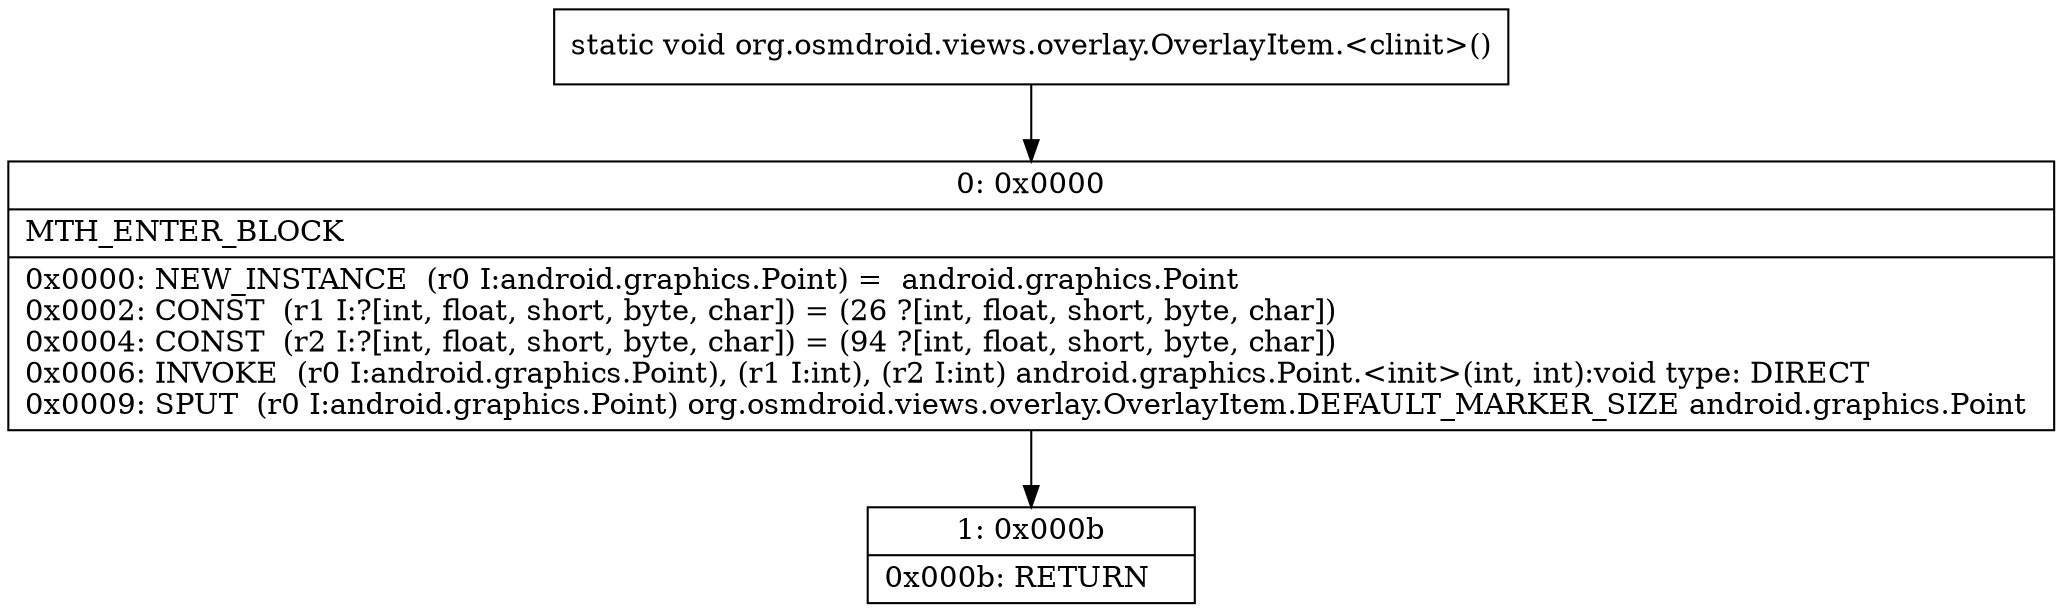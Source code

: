 digraph "CFG fororg.osmdroid.views.overlay.OverlayItem.\<clinit\>()V" {
Node_0 [shape=record,label="{0\:\ 0x0000|MTH_ENTER_BLOCK\l|0x0000: NEW_INSTANCE  (r0 I:android.graphics.Point) =  android.graphics.Point \l0x0002: CONST  (r1 I:?[int, float, short, byte, char]) = (26 ?[int, float, short, byte, char]) \l0x0004: CONST  (r2 I:?[int, float, short, byte, char]) = (94 ?[int, float, short, byte, char]) \l0x0006: INVOKE  (r0 I:android.graphics.Point), (r1 I:int), (r2 I:int) android.graphics.Point.\<init\>(int, int):void type: DIRECT \l0x0009: SPUT  (r0 I:android.graphics.Point) org.osmdroid.views.overlay.OverlayItem.DEFAULT_MARKER_SIZE android.graphics.Point \l}"];
Node_1 [shape=record,label="{1\:\ 0x000b|0x000b: RETURN   \l}"];
MethodNode[shape=record,label="{static void org.osmdroid.views.overlay.OverlayItem.\<clinit\>() }"];
MethodNode -> Node_0;
Node_0 -> Node_1;
}

